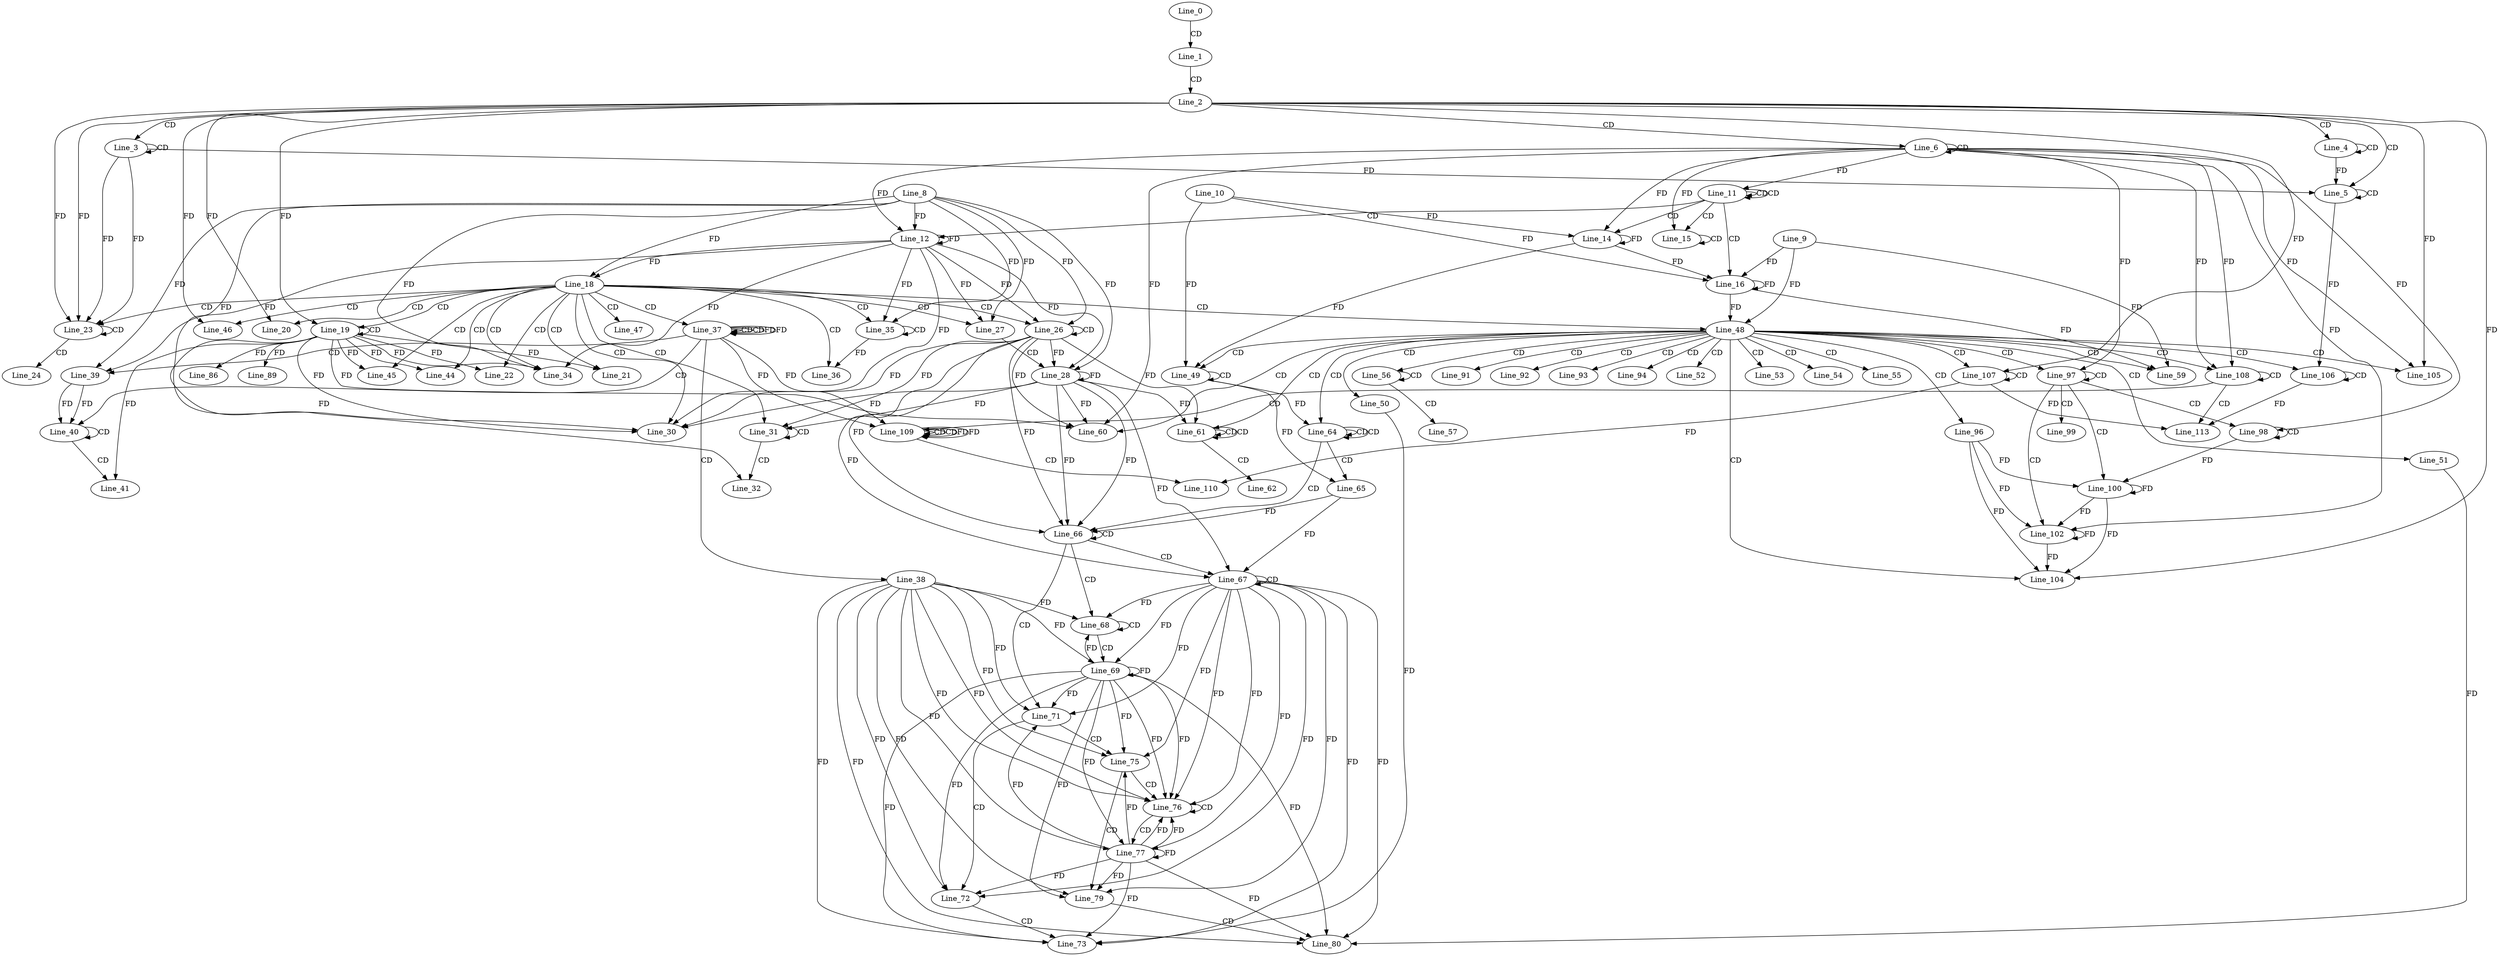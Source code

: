 digraph G {
  Line_0;
  Line_1;
  Line_2;
  Line_3;
  Line_3;
  Line_4;
  Line_4;
  Line_5;
  Line_5;
  Line_5;
  Line_5;
  Line_6;
  Line_6;
  Line_11;
  Line_11;
  Line_11;
  Line_11;
  Line_12;
  Line_8;
  Line_12;
  Line_14;
  Line_10;
  Line_14;
  Line_14;
  Line_15;
  Line_15;
  Line_15;
  Line_16;
  Line_9;
  Line_16;
  Line_18;
  Line_18;
  Line_19;
  Line_19;
  Line_20;
  Line_21;
  Line_22;
  Line_23;
  Line_23;
  Line_24;
  Line_26;
  Line_26;
  Line_27;
  Line_27;
  Line_28;
  Line_28;
  Line_28;
  Line_28;
  Line_30;
  Line_30;
  Line_31;
  Line_31;
  Line_31;
  Line_32;
  Line_34;
  Line_35;
  Line_35;
  Line_36;
  Line_37;
  Line_37;
  Line_37;
  Line_38;
  Line_39;
  Line_39;
  Line_40;
  Line_40;
  Line_41;
  Line_44;
  Line_45;
  Line_46;
  Line_47;
  Line_48;
  Line_48;
  Line_49;
  Line_49;
  Line_50;
  Line_51;
  Line_52;
  Line_53;
  Line_54;
  Line_55;
  Line_56;
  Line_56;
  Line_57;
  Line_59;
  Line_60;
  Line_60;
  Line_61;
  Line_61;
  Line_61;
  Line_61;
  Line_61;
  Line_62;
  Line_64;
  Line_64;
  Line_65;
  Line_65;
  Line_66;
  Line_66;
  Line_66;
  Line_67;
  Line_67;
  Line_67;
  Line_67;
  Line_68;
  Line_68;
  Line_68;
  Line_69;
  Line_69;
  Line_71;
  Line_71;
  Line_72;
  Line_72;
  Line_73;
  Line_75;
  Line_75;
  Line_75;
  Line_75;
  Line_76;
  Line_76;
  Line_77;
  Line_77;
  Line_77;
  Line_79;
  Line_79;
  Line_80;
  Line_86;
  Line_89;
  Line_91;
  Line_92;
  Line_93;
  Line_94;
  Line_96;
  Line_97;
  Line_97;
  Line_97;
  Line_98;
  Line_98;
  Line_98;
  Line_99;
  Line_99;
  Line_100;
  Line_100;
  Line_102;
  Line_102;
  Line_104;
  Line_104;
  Line_105;
  Line_105;
  Line_106;
  Line_106;
  Line_107;
  Line_107;
  Line_108;
  Line_108;
  Line_109;
  Line_109;
  Line_109;
  Line_110;
  Line_113;
  Line_113;
  Line_0 -> Line_1 [ label="CD" ];
  Line_1 -> Line_2 [ label="CD" ];
  Line_2 -> Line_3 [ label="CD" ];
  Line_3 -> Line_3 [ label="CD" ];
  Line_2 -> Line_4 [ label="CD" ];
  Line_4 -> Line_4 [ label="CD" ];
  Line_2 -> Line_5 [ label="CD" ];
  Line_5 -> Line_5 [ label="CD" ];
  Line_4 -> Line_5 [ label="FD" ];
  Line_3 -> Line_5 [ label="FD" ];
  Line_2 -> Line_6 [ label="CD" ];
  Line_6 -> Line_6 [ label="CD" ];
  Line_11 -> Line_11 [ label="CD" ];
  Line_11 -> Line_11 [ label="CD" ];
  Line_6 -> Line_11 [ label="FD" ];
  Line_11 -> Line_12 [ label="CD" ];
  Line_8 -> Line_12 [ label="FD" ];
  Line_12 -> Line_12 [ label="FD" ];
  Line_6 -> Line_12 [ label="FD" ];
  Line_11 -> Line_14 [ label="CD" ];
  Line_10 -> Line_14 [ label="FD" ];
  Line_14 -> Line_14 [ label="FD" ];
  Line_6 -> Line_14 [ label="FD" ];
  Line_11 -> Line_15 [ label="CD" ];
  Line_15 -> Line_15 [ label="CD" ];
  Line_6 -> Line_15 [ label="FD" ];
  Line_11 -> Line_16 [ label="CD" ];
  Line_9 -> Line_16 [ label="FD" ];
  Line_16 -> Line_16 [ label="FD" ];
  Line_10 -> Line_16 [ label="FD" ];
  Line_14 -> Line_16 [ label="FD" ];
  Line_8 -> Line_18 [ label="FD" ];
  Line_12 -> Line_18 [ label="FD" ];
  Line_18 -> Line_19 [ label="CD" ];
  Line_19 -> Line_19 [ label="CD" ];
  Line_2 -> Line_19 [ label="FD" ];
  Line_18 -> Line_20 [ label="CD" ];
  Line_2 -> Line_20 [ label="FD" ];
  Line_18 -> Line_21 [ label="CD" ];
  Line_19 -> Line_21 [ label="FD" ];
  Line_18 -> Line_22 [ label="CD" ];
  Line_19 -> Line_22 [ label="FD" ];
  Line_18 -> Line_23 [ label="CD" ];
  Line_2 -> Line_23 [ label="FD" ];
  Line_3 -> Line_23 [ label="FD" ];
  Line_23 -> Line_23 [ label="CD" ];
  Line_2 -> Line_23 [ label="FD" ];
  Line_3 -> Line_23 [ label="FD" ];
  Line_23 -> Line_24 [ label="CD" ];
  Line_18 -> Line_26 [ label="CD" ];
  Line_26 -> Line_26 [ label="CD" ];
  Line_8 -> Line_26 [ label="FD" ];
  Line_12 -> Line_26 [ label="FD" ];
  Line_18 -> Line_27 [ label="CD" ];
  Line_8 -> Line_27 [ label="FD" ];
  Line_12 -> Line_27 [ label="FD" ];
  Line_27 -> Line_28 [ label="CD" ];
  Line_26 -> Line_28 [ label="FD" ];
  Line_28 -> Line_28 [ label="FD" ];
  Line_8 -> Line_28 [ label="FD" ];
  Line_12 -> Line_28 [ label="FD" ];
  Line_18 -> Line_30 [ label="CD" ];
  Line_19 -> Line_30 [ label="FD" ];
  Line_26 -> Line_30 [ label="FD" ];
  Line_28 -> Line_30 [ label="FD" ];
  Line_8 -> Line_30 [ label="FD" ];
  Line_12 -> Line_30 [ label="FD" ];
  Line_18 -> Line_31 [ label="CD" ];
  Line_31 -> Line_31 [ label="CD" ];
  Line_26 -> Line_31 [ label="FD" ];
  Line_28 -> Line_31 [ label="FD" ];
  Line_31 -> Line_32 [ label="CD" ];
  Line_19 -> Line_32 [ label="FD" ];
  Line_18 -> Line_34 [ label="CD" ];
  Line_19 -> Line_34 [ label="FD" ];
  Line_8 -> Line_34 [ label="FD" ];
  Line_12 -> Line_34 [ label="FD" ];
  Line_18 -> Line_35 [ label="CD" ];
  Line_35 -> Line_35 [ label="CD" ];
  Line_8 -> Line_35 [ label="FD" ];
  Line_12 -> Line_35 [ label="FD" ];
  Line_18 -> Line_36 [ label="CD" ];
  Line_35 -> Line_36 [ label="FD" ];
  Line_18 -> Line_37 [ label="CD" ];
  Line_37 -> Line_37 [ label="CD" ];
  Line_37 -> Line_37 [ label="CD" ];
  Line_37 -> Line_37 [ label="FD" ];
  Line_37 -> Line_38 [ label="CD" ];
  Line_37 -> Line_39 [ label="CD" ];
  Line_8 -> Line_39 [ label="FD" ];
  Line_12 -> Line_39 [ label="FD" ];
  Line_37 -> Line_40 [ label="CD" ];
  Line_39 -> Line_40 [ label="FD" ];
  Line_40 -> Line_40 [ label="CD" ];
  Line_39 -> Line_40 [ label="FD" ];
  Line_40 -> Line_41 [ label="CD" ];
  Line_19 -> Line_41 [ label="FD" ];
  Line_18 -> Line_44 [ label="CD" ];
  Line_19 -> Line_44 [ label="FD" ];
  Line_18 -> Line_45 [ label="CD" ];
  Line_19 -> Line_45 [ label="FD" ];
  Line_18 -> Line_46 [ label="CD" ];
  Line_2 -> Line_46 [ label="FD" ];
  Line_18 -> Line_47 [ label="CD" ];
  Line_18 -> Line_48 [ label="CD" ];
  Line_9 -> Line_48 [ label="FD" ];
  Line_16 -> Line_48 [ label="FD" ];
  Line_48 -> Line_49 [ label="CD" ];
  Line_49 -> Line_49 [ label="CD" ];
  Line_10 -> Line_49 [ label="FD" ];
  Line_14 -> Line_49 [ label="FD" ];
  Line_48 -> Line_50 [ label="CD" ];
  Line_48 -> Line_51 [ label="CD" ];
  Line_48 -> Line_52 [ label="CD" ];
  Line_48 -> Line_53 [ label="CD" ];
  Line_48 -> Line_54 [ label="CD" ];
  Line_48 -> Line_55 [ label="CD" ];
  Line_48 -> Line_56 [ label="CD" ];
  Line_56 -> Line_56 [ label="CD" ];
  Line_56 -> Line_57 [ label="CD" ];
  Line_48 -> Line_59 [ label="CD" ];
  Line_9 -> Line_59 [ label="FD" ];
  Line_16 -> Line_59 [ label="FD" ];
  Line_48 -> Line_60 [ label="CD" ];
  Line_19 -> Line_60 [ label="FD" ];
  Line_26 -> Line_60 [ label="FD" ];
  Line_28 -> Line_60 [ label="FD" ];
  Line_6 -> Line_60 [ label="FD" ];
  Line_48 -> Line_61 [ label="CD" ];
  Line_61 -> Line_61 [ label="CD" ];
  Line_26 -> Line_61 [ label="FD" ];
  Line_28 -> Line_61 [ label="FD" ];
  Line_61 -> Line_61 [ label="CD" ];
  Line_61 -> Line_62 [ label="CD" ];
  Line_48 -> Line_64 [ label="CD" ];
  Line_64 -> Line_64 [ label="CD" ];
  Line_64 -> Line_64 [ label="CD" ];
  Line_49 -> Line_64 [ label="FD" ];
  Line_64 -> Line_65 [ label="CD" ];
  Line_49 -> Line_65 [ label="FD" ];
  Line_64 -> Line_66 [ label="CD" ];
  Line_26 -> Line_66 [ label="FD" ];
  Line_28 -> Line_66 [ label="FD" ];
  Line_66 -> Line_66 [ label="CD" ];
  Line_26 -> Line_66 [ label="FD" ];
  Line_28 -> Line_66 [ label="FD" ];
  Line_65 -> Line_66 [ label="FD" ];
  Line_66 -> Line_67 [ label="CD" ];
  Line_67 -> Line_67 [ label="CD" ];
  Line_65 -> Line_67 [ label="FD" ];
  Line_26 -> Line_67 [ label="FD" ];
  Line_28 -> Line_67 [ label="FD" ];
  Line_66 -> Line_68 [ label="CD" ];
  Line_68 -> Line_68 [ label="CD" ];
  Line_67 -> Line_68 [ label="FD" ];
  Line_38 -> Line_68 [ label="FD" ];
  Line_68 -> Line_69 [ label="CD" ];
  Line_69 -> Line_69 [ label="FD" ];
  Line_67 -> Line_69 [ label="FD" ];
  Line_38 -> Line_69 [ label="FD" ];
  Line_66 -> Line_71 [ label="CD" ];
  Line_69 -> Line_71 [ label="FD" ];
  Line_67 -> Line_71 [ label="FD" ];
  Line_38 -> Line_71 [ label="FD" ];
  Line_71 -> Line_72 [ label="CD" ];
  Line_69 -> Line_72 [ label="FD" ];
  Line_67 -> Line_72 [ label="FD" ];
  Line_38 -> Line_72 [ label="FD" ];
  Line_72 -> Line_73 [ label="CD" ];
  Line_50 -> Line_73 [ label="FD" ];
  Line_69 -> Line_73 [ label="FD" ];
  Line_67 -> Line_73 [ label="FD" ];
  Line_38 -> Line_73 [ label="FD" ];
  Line_71 -> Line_75 [ label="CD" ];
  Line_69 -> Line_75 [ label="FD" ];
  Line_67 -> Line_75 [ label="FD" ];
  Line_38 -> Line_75 [ label="FD" ];
  Line_75 -> Line_76 [ label="CD" ];
  Line_69 -> Line_76 [ label="FD" ];
  Line_67 -> Line_76 [ label="FD" ];
  Line_38 -> Line_76 [ label="FD" ];
  Line_76 -> Line_76 [ label="CD" ];
  Line_69 -> Line_76 [ label="FD" ];
  Line_67 -> Line_76 [ label="FD" ];
  Line_38 -> Line_76 [ label="FD" ];
  Line_76 -> Line_77 [ label="CD" ];
  Line_69 -> Line_77 [ label="FD" ];
  Line_67 -> Line_77 [ label="FD" ];
  Line_77 -> Line_77 [ label="FD" ];
  Line_38 -> Line_77 [ label="FD" ];
  Line_75 -> Line_79 [ label="CD" ];
  Line_69 -> Line_79 [ label="FD" ];
  Line_67 -> Line_79 [ label="FD" ];
  Line_77 -> Line_79 [ label="FD" ];
  Line_38 -> Line_79 [ label="FD" ];
  Line_79 -> Line_80 [ label="CD" ];
  Line_51 -> Line_80 [ label="FD" ];
  Line_69 -> Line_80 [ label="FD" ];
  Line_67 -> Line_80 [ label="FD" ];
  Line_77 -> Line_80 [ label="FD" ];
  Line_38 -> Line_80 [ label="FD" ];
  Line_19 -> Line_86 [ label="FD" ];
  Line_19 -> Line_89 [ label="FD" ];
  Line_48 -> Line_91 [ label="CD" ];
  Line_48 -> Line_92 [ label="CD" ];
  Line_48 -> Line_93 [ label="CD" ];
  Line_48 -> Line_94 [ label="CD" ];
  Line_48 -> Line_96 [ label="CD" ];
  Line_48 -> Line_97 [ label="CD" ];
  Line_97 -> Line_97 [ label="CD" ];
  Line_6 -> Line_97 [ label="FD" ];
  Line_97 -> Line_98 [ label="CD" ];
  Line_98 -> Line_98 [ label="CD" ];
  Line_6 -> Line_98 [ label="FD" ];
  Line_97 -> Line_99 [ label="CD" ];
  Line_97 -> Line_100 [ label="CD" ];
  Line_96 -> Line_100 [ label="FD" ];
  Line_100 -> Line_100 [ label="FD" ];
  Line_98 -> Line_100 [ label="FD" ];
  Line_97 -> Line_102 [ label="CD" ];
  Line_96 -> Line_102 [ label="FD" ];
  Line_100 -> Line_102 [ label="FD" ];
  Line_102 -> Line_102 [ label="FD" ];
  Line_6 -> Line_102 [ label="FD" ];
  Line_48 -> Line_104 [ label="CD" ];
  Line_2 -> Line_104 [ label="FD" ];
  Line_96 -> Line_104 [ label="FD" ];
  Line_100 -> Line_104 [ label="FD" ];
  Line_102 -> Line_104 [ label="FD" ];
  Line_48 -> Line_105 [ label="CD" ];
  Line_2 -> Line_105 [ label="FD" ];
  Line_6 -> Line_105 [ label="FD" ];
  Line_48 -> Line_106 [ label="CD" ];
  Line_106 -> Line_106 [ label="CD" ];
  Line_5 -> Line_106 [ label="FD" ];
  Line_48 -> Line_107 [ label="CD" ];
  Line_107 -> Line_107 [ label="CD" ];
  Line_2 -> Line_107 [ label="FD" ];
  Line_48 -> Line_108 [ label="CD" ];
  Line_6 -> Line_108 [ label="FD" ];
  Line_108 -> Line_108 [ label="CD" ];
  Line_6 -> Line_108 [ label="FD" ];
  Line_108 -> Line_109 [ label="CD" ];
  Line_109 -> Line_109 [ label="CD" ];
  Line_37 -> Line_109 [ label="FD" ];
  Line_109 -> Line_109 [ label="CD" ];
  Line_109 -> Line_109 [ label="FD" ];
  Line_37 -> Line_109 [ label="FD" ];
  Line_109 -> Line_110 [ label="CD" ];
  Line_107 -> Line_110 [ label="FD" ];
  Line_108 -> Line_113 [ label="CD" ];
  Line_107 -> Line_113 [ label="FD" ];
  Line_106 -> Line_113 [ label="FD" ];
  Line_37 -> Line_37 [ label="FD" ];
  Line_77 -> Line_71 [ label="FD" ];
  Line_77 -> Line_72 [ label="FD" ];
  Line_77 -> Line_73 [ label="FD" ];
  Line_77 -> Line_75 [ label="FD" ];
  Line_77 -> Line_76 [ label="FD" ];
  Line_77 -> Line_76 [ label="FD" ];
  Line_69 -> Line_68 [ label="FD" ];
  Line_109 -> Line_109 [ label="FD" ];
}
